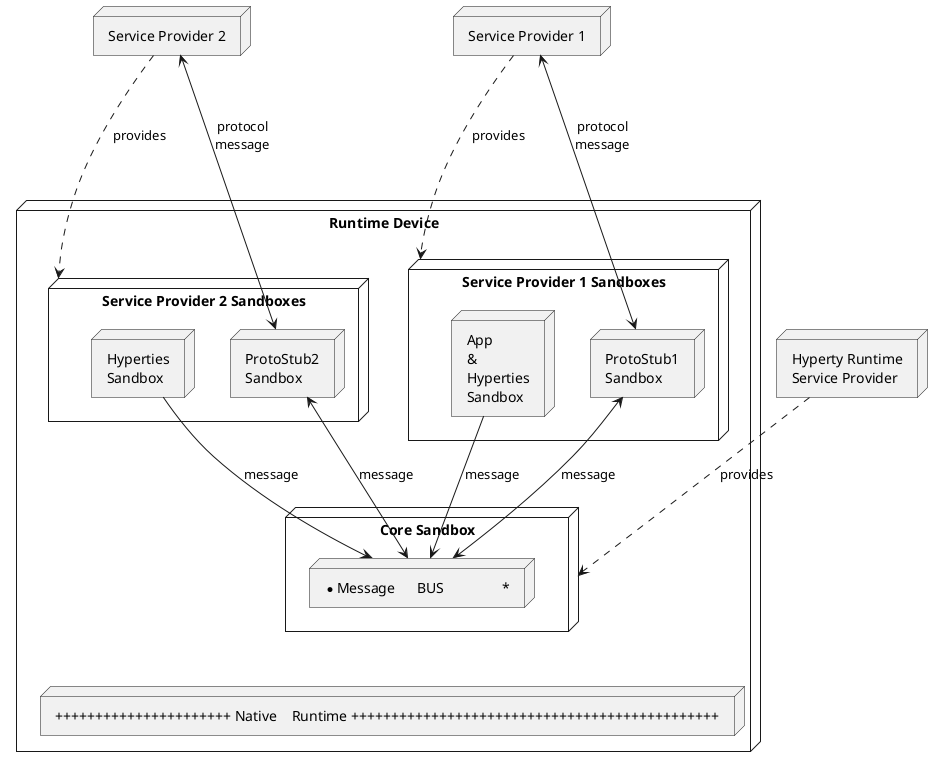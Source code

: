 @startuml "Runtime_Architecture_high_level.png"


node "Service Provider 1" as SP1 {
}


node "Service Provider 2" as SP2 {
}

node "Hyperty Runtime\nService Provider" as RunSP {
	
}


node "Runtime Device" as rt {


 node "Service Provider 1 Sandboxes" as SP1Sand {

 node "App\n&\nHyperties\nSandbox" as H1Sand {

	 }

 node "ProtoStub1\nSandbox" as Proto1Sand {

 }




 }

node "Service Provider 2 Sandboxes" as SP2Sand {

 node "Hyperties\nSandbox" as H2Sand {
	 }

 
 node "ProtoStub2\nSandbox" as Proto2Sand {

  }


 }

SP1Sand <..up- SP1 : provides
SP2Sand <..up- SP2 : provides


SP1 <-down-> Proto1Sand : protocol\nmessage

SP2 <-down-> Proto2Sand : protocol\nmessage

node "Core Sandbox" as core {

 node "*            Message      BUS                *" as Bus 

}

 H1Sand -> Bus : message

 H2Sand -> Bus : message

 Bus <-up-> Proto1Sand : message

 Bus <-up-> Proto2Sand : message


RunSP ..> core : provides

node "++++++++++++++++++++++ Native    Runtime ++++++++++++++++++++++++++++++++++++++++++++++" as native {
	
	}

}

native -[hidden]up- core

@enduml